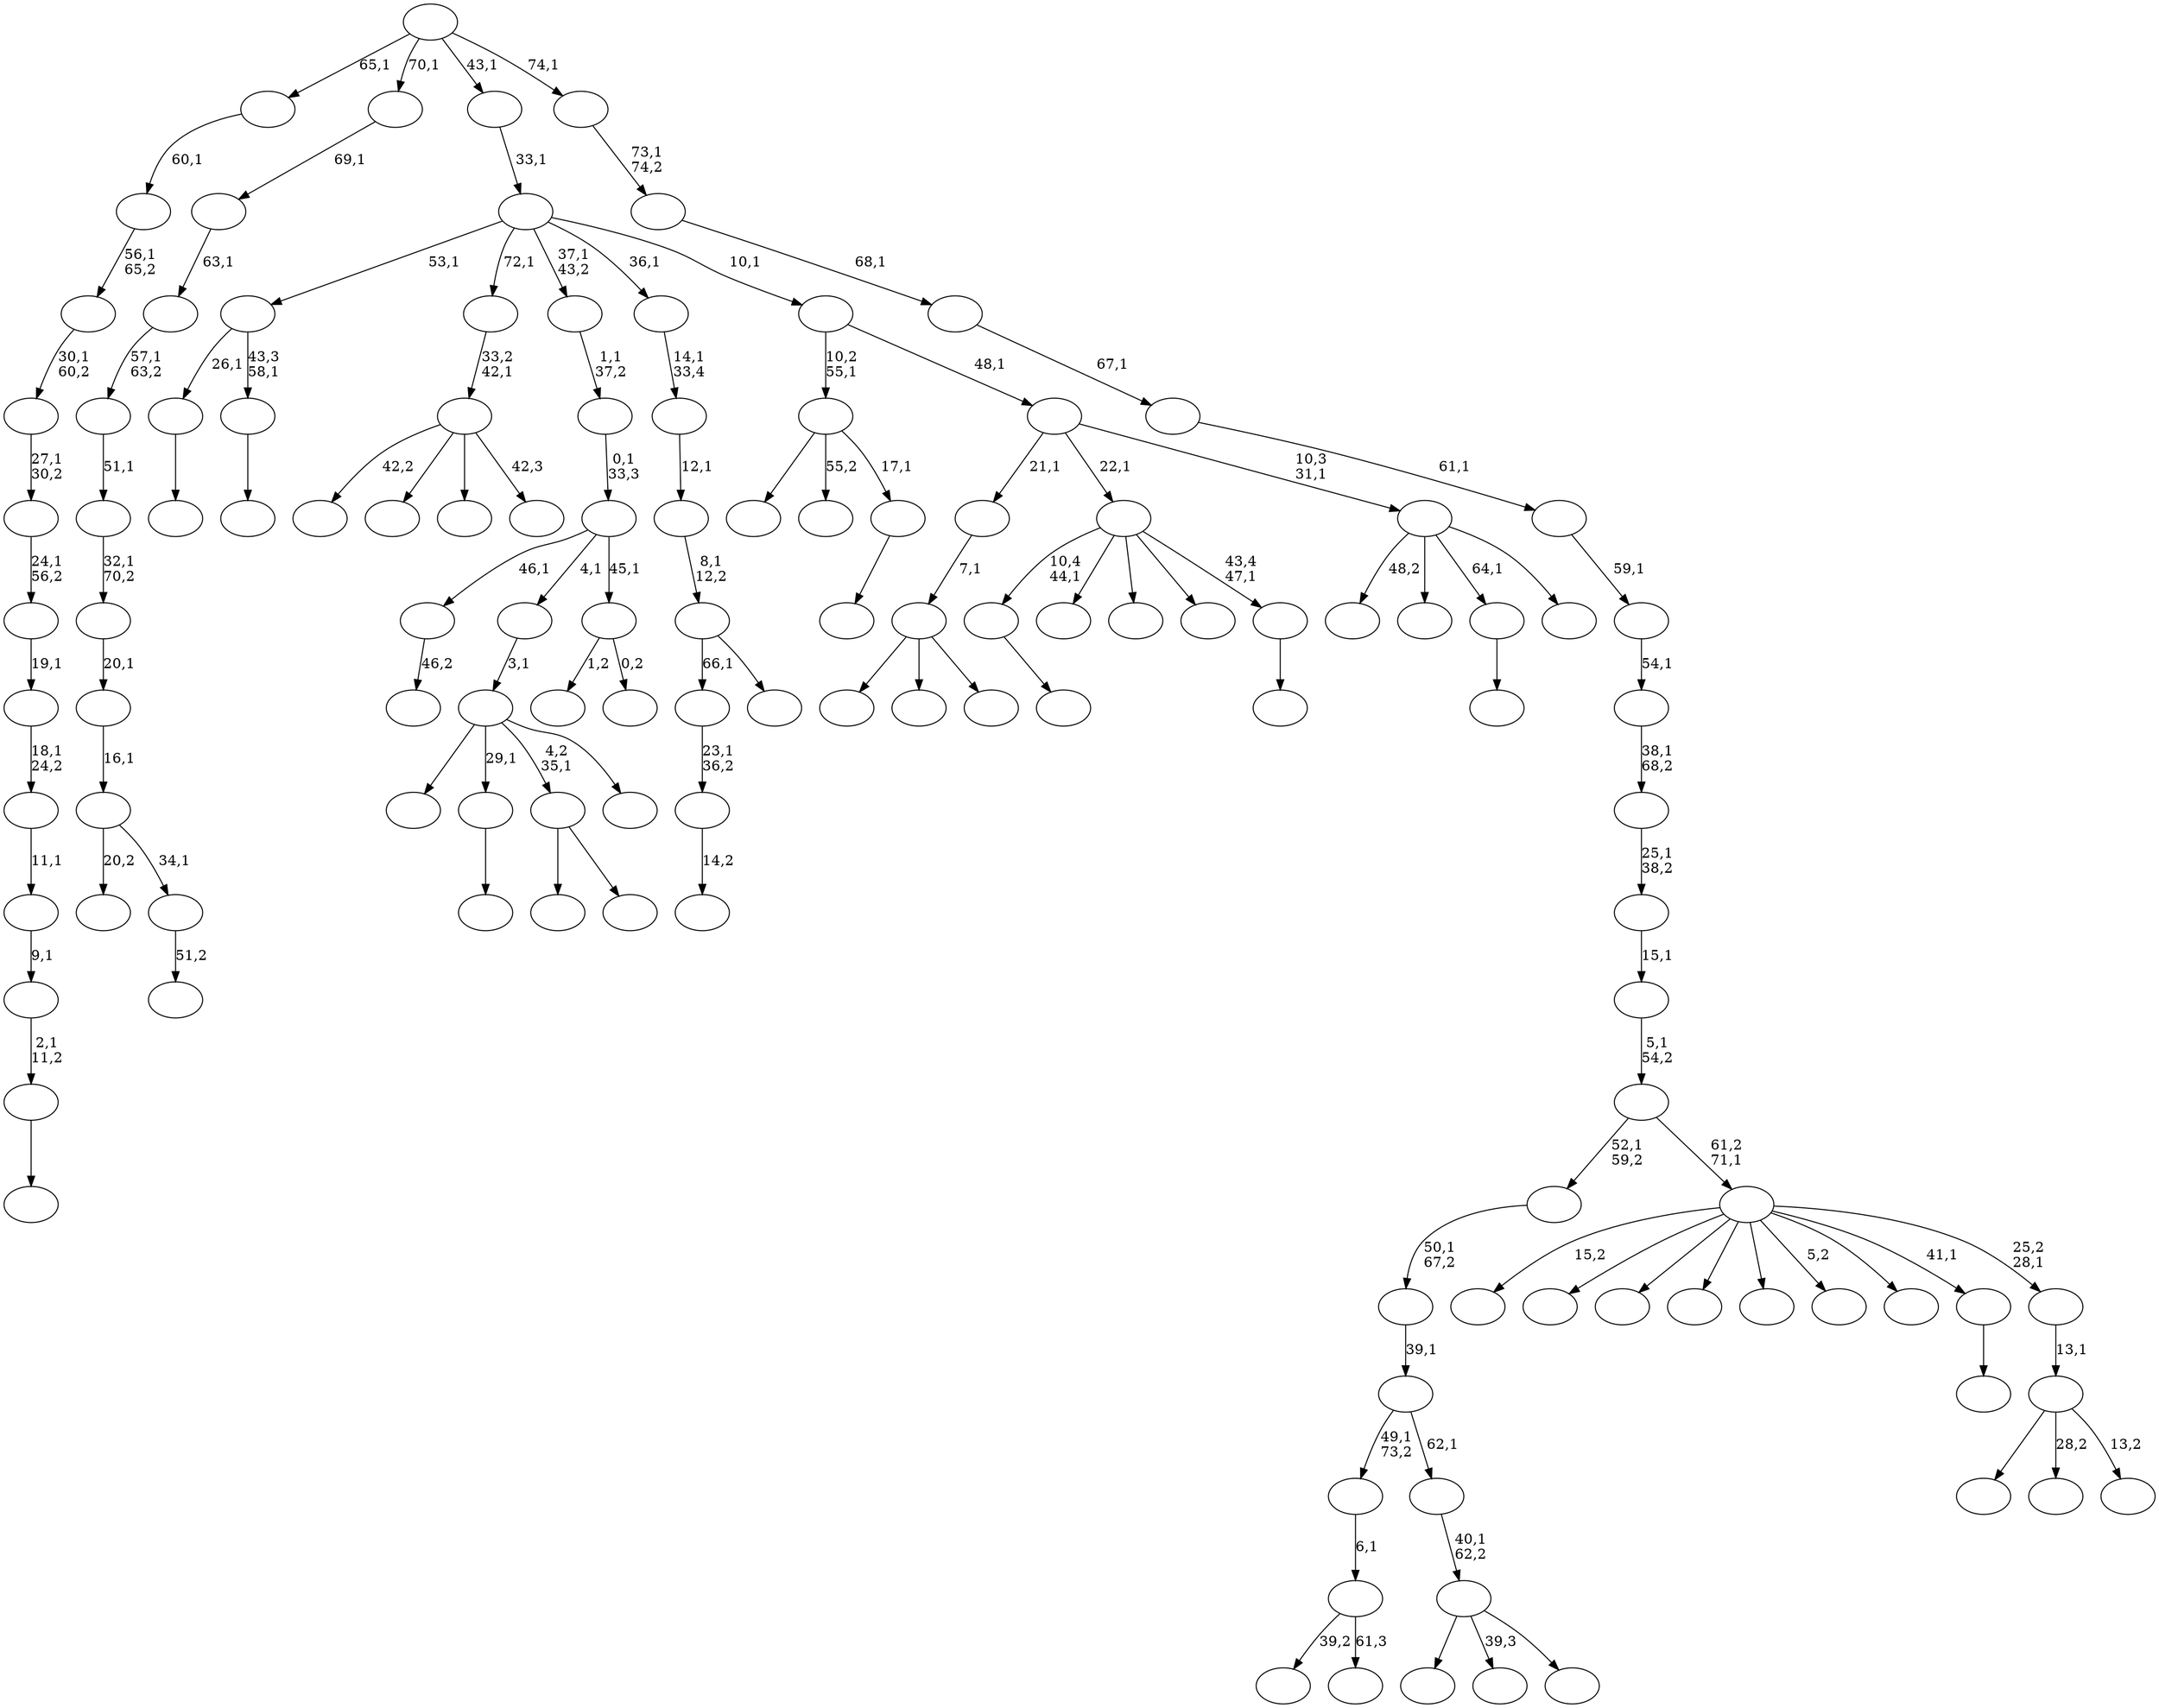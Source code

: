 digraph T {
	125 [label=""]
	124 [label=""]
	123 [label=""]
	122 [label=""]
	121 [label=""]
	120 [label=""]
	119 [label=""]
	118 [label=""]
	117 [label=""]
	116 [label=""]
	115 [label=""]
	114 [label=""]
	113 [label=""]
	112 [label=""]
	111 [label=""]
	110 [label=""]
	109 [label=""]
	108 [label=""]
	107 [label=""]
	106 [label=""]
	105 [label=""]
	104 [label=""]
	103 [label=""]
	102 [label=""]
	101 [label=""]
	100 [label=""]
	99 [label=""]
	98 [label=""]
	97 [label=""]
	96 [label=""]
	95 [label=""]
	94 [label=""]
	93 [label=""]
	92 [label=""]
	91 [label=""]
	90 [label=""]
	89 [label=""]
	88 [label=""]
	87 [label=""]
	86 [label=""]
	85 [label=""]
	84 [label=""]
	83 [label=""]
	82 [label=""]
	81 [label=""]
	80 [label=""]
	79 [label=""]
	78 [label=""]
	77 [label=""]
	76 [label=""]
	75 [label=""]
	74 [label=""]
	73 [label=""]
	72 [label=""]
	71 [label=""]
	70 [label=""]
	69 [label=""]
	68 [label=""]
	67 [label=""]
	66 [label=""]
	65 [label=""]
	64 [label=""]
	63 [label=""]
	62 [label=""]
	61 [label=""]
	60 [label=""]
	59 [label=""]
	58 [label=""]
	57 [label=""]
	56 [label=""]
	55 [label=""]
	54 [label=""]
	53 [label=""]
	52 [label=""]
	51 [label=""]
	50 [label=""]
	49 [label=""]
	48 [label=""]
	47 [label=""]
	46 [label=""]
	45 [label=""]
	44 [label=""]
	43 [label=""]
	42 [label=""]
	41 [label=""]
	40 [label=""]
	39 [label=""]
	38 [label=""]
	37 [label=""]
	36 [label=""]
	35 [label=""]
	34 [label=""]
	33 [label=""]
	32 [label=""]
	31 [label=""]
	30 [label=""]
	29 [label=""]
	28 [label=""]
	27 [label=""]
	26 [label=""]
	25 [label=""]
	24 [label=""]
	23 [label=""]
	22 [label=""]
	21 [label=""]
	20 [label=""]
	19 [label=""]
	18 [label=""]
	17 [label=""]
	16 [label=""]
	15 [label=""]
	14 [label=""]
	13 [label=""]
	12 [label=""]
	11 [label=""]
	10 [label=""]
	9 [label=""]
	8 [label=""]
	7 [label=""]
	6 [label=""]
	5 [label=""]
	4 [label=""]
	3 [label=""]
	2 [label=""]
	1 [label=""]
	0 [label=""]
	122 -> 123 [label=""]
	118 -> 119 [label=""]
	117 -> 118 [label="2,1\n11,2"]
	116 -> 117 [label="9,1"]
	115 -> 116 [label="11,1"]
	114 -> 115 [label="18,1\n24,2"]
	113 -> 114 [label="19,1"]
	112 -> 113 [label="24,1\n56,2"]
	111 -> 112 [label="27,1\n30,2"]
	110 -> 111 [label="30,1\n60,2"]
	109 -> 110 [label="56,1\n65,2"]
	108 -> 109 [label="60,1"]
	103 -> 104 [label="46,2"]
	97 -> 98 [label=""]
	92 -> 124 [label=""]
	92 -> 93 [label=""]
	89 -> 90 [label=""]
	87 -> 125 [label=""]
	87 -> 97 [label="29,1"]
	87 -> 92 [label="4,2\n35,1"]
	87 -> 88 [label=""]
	86 -> 87 [label="3,1"]
	84 -> 105 [label="39,2"]
	84 -> 85 [label="61,3"]
	83 -> 84 [label="6,1"]
	81 -> 82 [label=""]
	73 -> 74 [label="14,2"]
	72 -> 73 [label="23,1\n36,2"]
	69 -> 70 [label=""]
	68 -> 89 [label="26,1"]
	68 -> 69 [label="43,3\n58,1"]
	65 -> 95 [label="42,2"]
	65 -> 94 [label=""]
	65 -> 77 [label=""]
	65 -> 66 [label="42,3"]
	64 -> 65 [label="33,2\n42,1"]
	62 -> 96 [label=""]
	62 -> 91 [label=""]
	62 -> 63 [label=""]
	61 -> 62 [label="7,1"]
	59 -> 121 [label=""]
	59 -> 107 [label="39,3"]
	59 -> 60 [label=""]
	58 -> 59 [label="40,1\n62,2"]
	57 -> 83 [label="49,1\n73,2"]
	57 -> 58 [label="62,1"]
	56 -> 57 [label="39,1"]
	55 -> 56 [label="50,1\n67,2"]
	53 -> 54 [label="51,2"]
	52 -> 75 [label="20,2"]
	52 -> 53 [label="34,1"]
	51 -> 52 [label="16,1"]
	50 -> 51 [label="20,1"]
	49 -> 50 [label="32,1\n70,2"]
	48 -> 49 [label="51,1"]
	47 -> 48 [label="57,1\n63,2"]
	46 -> 47 [label="63,1"]
	45 -> 46 [label="69,1"]
	43 -> 71 [label="1,2"]
	43 -> 44 [label="0,2"]
	42 -> 103 [label="46,1"]
	42 -> 86 [label="4,1"]
	42 -> 43 [label="45,1"]
	41 -> 42 [label="0,1\n33,3"]
	40 -> 41 [label="1,1\n37,2"]
	36 -> 37 [label=""]
	35 -> 102 [label=""]
	35 -> 67 [label="55,2"]
	35 -> 36 [label="17,1"]
	31 -> 72 [label="66,1"]
	31 -> 32 [label=""]
	30 -> 31 [label="8,1\n12,2"]
	29 -> 30 [label="12,1"]
	28 -> 29 [label="14,1\n33,4"]
	25 -> 26 [label=""]
	24 -> 122 [label="10,4\n44,1"]
	24 -> 101 [label=""]
	24 -> 80 [label=""]
	24 -> 34 [label=""]
	24 -> 25 [label="43,4\n47,1"]
	22 -> 23 [label=""]
	20 -> 100 [label="48,2"]
	20 -> 99 [label=""]
	20 -> 81 [label="64,1"]
	20 -> 21 [label=""]
	19 -> 61 [label="21,1"]
	19 -> 24 [label="22,1"]
	19 -> 20 [label="10,3\n31,1"]
	18 -> 35 [label="10,2\n55,1"]
	18 -> 19 [label="48,1"]
	17 -> 68 [label="53,1"]
	17 -> 64 [label="72,1"]
	17 -> 40 [label="37,1\n43,2"]
	17 -> 28 [label="36,1"]
	17 -> 18 [label="10,1"]
	16 -> 17 [label="33,1"]
	14 -> 106 [label=""]
	14 -> 33 [label="28,2"]
	14 -> 15 [label="13,2"]
	13 -> 14 [label="13,1"]
	12 -> 120 [label="15,2"]
	12 -> 79 [label=""]
	12 -> 78 [label=""]
	12 -> 76 [label=""]
	12 -> 39 [label=""]
	12 -> 38 [label="5,2"]
	12 -> 27 [label=""]
	12 -> 22 [label="41,1"]
	12 -> 13 [label="25,2\n28,1"]
	11 -> 55 [label="52,1\n59,2"]
	11 -> 12 [label="61,2\n71,1"]
	10 -> 11 [label="5,1\n54,2"]
	9 -> 10 [label="15,1"]
	8 -> 9 [label="25,1\n38,2"]
	7 -> 8 [label="38,1\n68,2"]
	6 -> 7 [label="54,1"]
	5 -> 6 [label="59,1"]
	4 -> 5 [label="61,1"]
	3 -> 4 [label="67,1"]
	2 -> 3 [label="68,1"]
	1 -> 2 [label="73,1\n74,2"]
	0 -> 108 [label="65,1"]
	0 -> 45 [label="70,1"]
	0 -> 16 [label="43,1"]
	0 -> 1 [label="74,1"]
}
